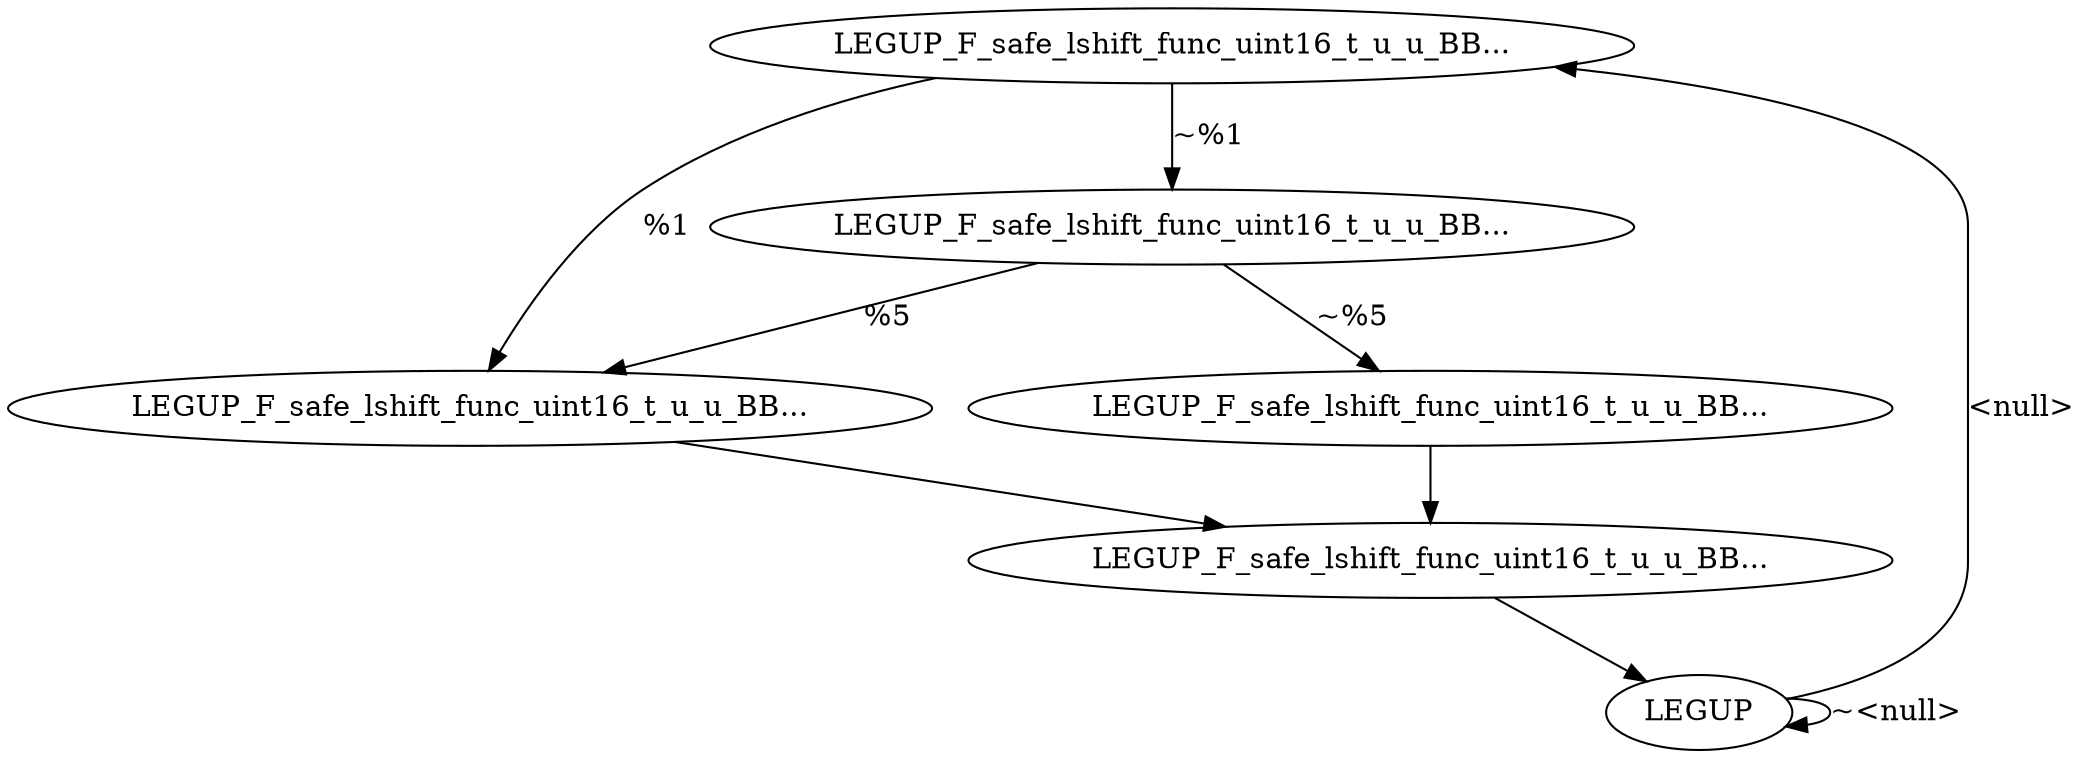 digraph {
Node0x2b6ca70[label="LEGUP_F_safe_lshift_func_uint16_t_u_u_BB..."];
Node0x2b86460[label="LEGUP"];
Node0x2b86460 -> Node0x2b6ca70[label="<null>"];
Node0x2b86460 -> Node0x2b86460[label="~<null>"];
Node0x2b6cc10[label="LEGUP_F_safe_lshift_func_uint16_t_u_u_BB..."];
Node0x2b6ca70 -> Node0x2b6cc10[label="%1"];
Node0x2b6cb40[label="LEGUP_F_safe_lshift_func_uint16_t_u_u_BB..."];
Node0x2b6ca70 -> Node0x2b6cb40[label="~%1"];
Node0x2b6cb40 -> Node0x2b6cc10[label="%5"];
Node0x2b6cce0[label="LEGUP_F_safe_lshift_func_uint16_t_u_u_BB..."];
Node0x2b6cb40 -> Node0x2b6cce0[label="~%5"];
Node0x2b6cdb0[label="LEGUP_F_safe_lshift_func_uint16_t_u_u_BB..."];
Node0x2b6cc10 -> Node0x2b6cdb0;
Node0x2b6cce0 -> Node0x2b6cdb0;
Node0x2b6cdb0 -> Node0x2b86460;
}
